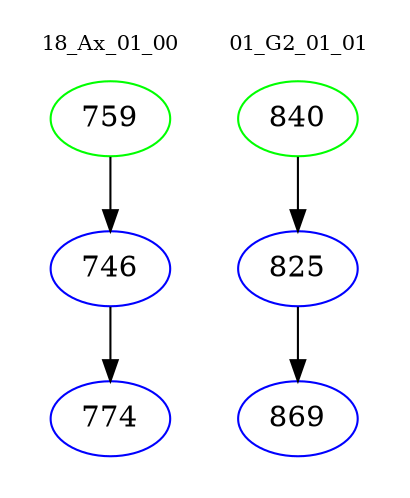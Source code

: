 digraph{
subgraph cluster_0 {
color = white
label = "18_Ax_01_00";
fontsize=10;
T0_759 [label="759", color="green"]
T0_759 -> T0_746 [color="black"]
T0_746 [label="746", color="blue"]
T0_746 -> T0_774 [color="black"]
T0_774 [label="774", color="blue"]
}
subgraph cluster_1 {
color = white
label = "01_G2_01_01";
fontsize=10;
T1_840 [label="840", color="green"]
T1_840 -> T1_825 [color="black"]
T1_825 [label="825", color="blue"]
T1_825 -> T1_869 [color="black"]
T1_869 [label="869", color="blue"]
}
}
